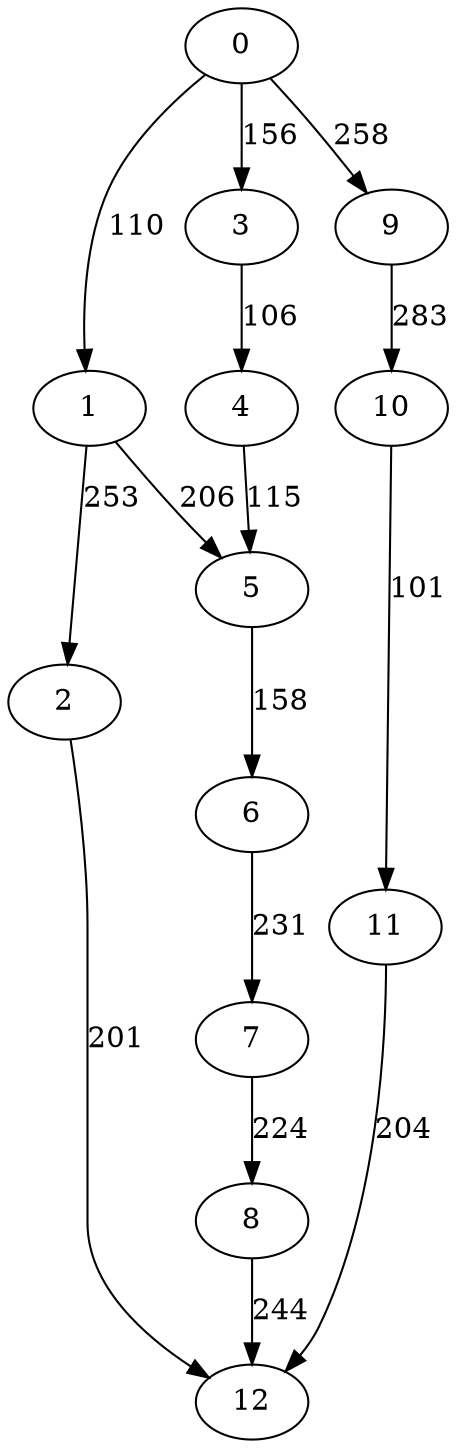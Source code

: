 digraph t10p4r7_11 {
0 -> 1 [ label = 110 ];
0 -> 3 [ label = 156 ];
0 -> 9 [ label = 258 ];
1 -> 2 [ label = 253 ];
1 -> 5 [ label = 206 ];
2 -> 12 [ label = 201 ];
3 -> 4 [ label = 106 ];
4 -> 5 [ label = 115 ];
5 -> 6 [ label = 158 ];
6 -> 7 [ label = 231 ];
7 -> 8 [ label = 224 ];
8 -> 12 [ label = 244 ];
9 -> 10 [ label = 283 ];
10 -> 11 [ label = 101 ];
11 -> 12 [ label = 204 ];
 }

